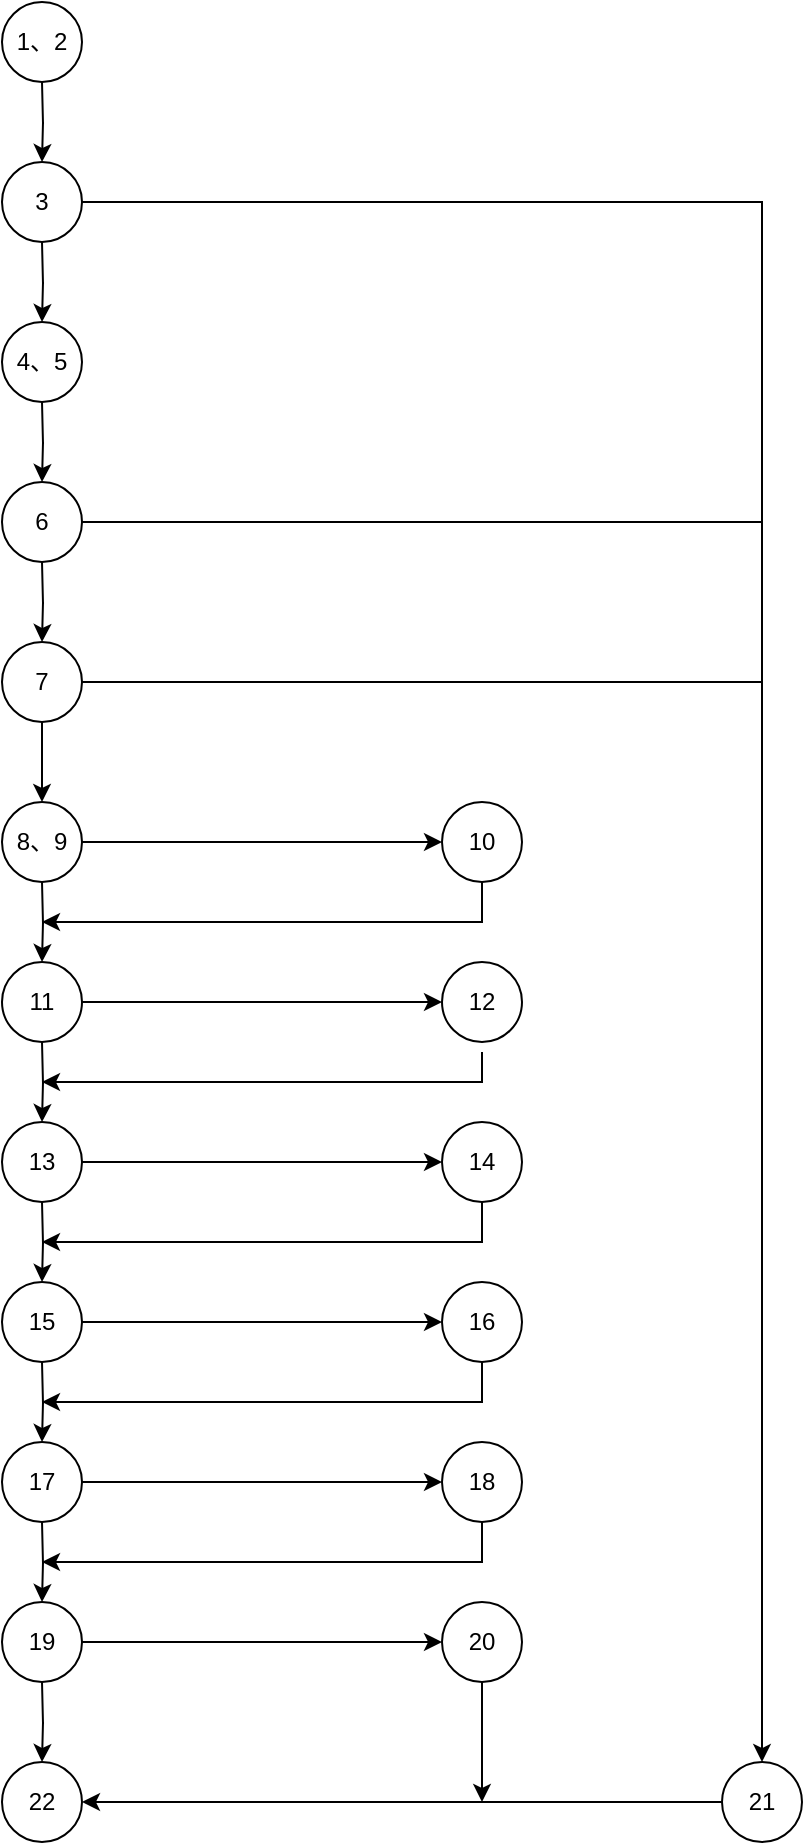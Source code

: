 <mxfile version="24.7.17">
  <diagram id="C5RBs43oDa-KdzZeNtuy" name="Page-1">
    <mxGraphModel dx="1719" dy="968" grid="1" gridSize="10" guides="1" tooltips="1" connect="1" arrows="1" fold="1" page="1" pageScale="1" pageWidth="827" pageHeight="1169" math="0" shadow="0">
      <root>
        <mxCell id="WIyWlLk6GJQsqaUBKTNV-0" />
        <mxCell id="WIyWlLk6GJQsqaUBKTNV-1" parent="WIyWlLk6GJQsqaUBKTNV-0" />
        <mxCell id="VS_VPa83ntXQB8tsFuLt-20" value="" style="edgeStyle=orthogonalEdgeStyle;rounded=0;orthogonalLoop=1;jettySize=auto;html=1;" parent="WIyWlLk6GJQsqaUBKTNV-1" edge="1">
          <mxGeometry relative="1" as="geometry">
            <mxPoint x="200" y="160" as="sourcePoint" />
            <mxPoint x="200" y="200.0" as="targetPoint" />
          </mxGeometry>
        </mxCell>
        <mxCell id="VS_VPa83ntXQB8tsFuLt-21" value="" style="edgeStyle=orthogonalEdgeStyle;rounded=0;orthogonalLoop=1;jettySize=auto;html=1;" parent="WIyWlLk6GJQsqaUBKTNV-1" edge="1">
          <mxGeometry relative="1" as="geometry">
            <mxPoint x="200" y="240.0" as="sourcePoint" />
            <mxPoint x="200" y="280.0" as="targetPoint" />
          </mxGeometry>
        </mxCell>
        <mxCell id="VS_VPa83ntXQB8tsFuLt-22" value="" style="edgeStyle=orthogonalEdgeStyle;rounded=0;orthogonalLoop=1;jettySize=auto;html=1;" parent="WIyWlLk6GJQsqaUBKTNV-1" edge="1">
          <mxGeometry relative="1" as="geometry">
            <mxPoint x="200" y="320.0" as="sourcePoint" />
            <mxPoint x="200" y="360" as="targetPoint" />
          </mxGeometry>
        </mxCell>
        <mxCell id="VS_VPa83ntXQB8tsFuLt-24" value="" style="edgeStyle=orthogonalEdgeStyle;rounded=0;orthogonalLoop=1;jettySize=auto;html=1;" parent="WIyWlLk6GJQsqaUBKTNV-1" edge="1">
          <mxGeometry relative="1" as="geometry">
            <mxPoint x="200" y="400" as="sourcePoint" />
            <mxPoint x="200" y="440" as="targetPoint" />
          </mxGeometry>
        </mxCell>
        <mxCell id="VS_VPa83ntXQB8tsFuLt-27" value="" style="edgeStyle=orthogonalEdgeStyle;rounded=0;orthogonalLoop=1;jettySize=auto;html=1;" parent="WIyWlLk6GJQsqaUBKTNV-1" edge="1">
          <mxGeometry relative="1" as="geometry">
            <mxPoint x="200" y="560" as="sourcePoint" />
            <mxPoint x="200" y="600" as="targetPoint" />
          </mxGeometry>
        </mxCell>
        <mxCell id="VS_VPa83ntXQB8tsFuLt-28" value="" style="edgeStyle=orthogonalEdgeStyle;rounded=0;orthogonalLoop=1;jettySize=auto;html=1;" parent="WIyWlLk6GJQsqaUBKTNV-1" edge="1">
          <mxGeometry relative="1" as="geometry">
            <mxPoint x="200" y="640" as="sourcePoint" />
            <mxPoint x="200" y="680" as="targetPoint" />
          </mxGeometry>
        </mxCell>
        <mxCell id="VS_VPa83ntXQB8tsFuLt-29" value="" style="edgeStyle=orthogonalEdgeStyle;rounded=0;orthogonalLoop=1;jettySize=auto;html=1;" parent="WIyWlLk6GJQsqaUBKTNV-1" edge="1">
          <mxGeometry relative="1" as="geometry">
            <mxPoint x="200" y="720" as="sourcePoint" />
            <mxPoint x="200" y="760" as="targetPoint" />
          </mxGeometry>
        </mxCell>
        <mxCell id="VS_VPa83ntXQB8tsFuLt-30" value="" style="edgeStyle=orthogonalEdgeStyle;rounded=0;orthogonalLoop=1;jettySize=auto;html=1;" parent="WIyWlLk6GJQsqaUBKTNV-1" edge="1">
          <mxGeometry relative="1" as="geometry">
            <mxPoint x="200" y="800" as="sourcePoint" />
            <mxPoint x="200" y="840" as="targetPoint" />
          </mxGeometry>
        </mxCell>
        <mxCell id="VS_VPa83ntXQB8tsFuLt-31" value="" style="edgeStyle=orthogonalEdgeStyle;rounded=0;orthogonalLoop=1;jettySize=auto;html=1;" parent="WIyWlLk6GJQsqaUBKTNV-1" edge="1">
          <mxGeometry relative="1" as="geometry">
            <mxPoint x="200" y="880" as="sourcePoint" />
            <mxPoint x="200" y="920" as="targetPoint" />
          </mxGeometry>
        </mxCell>
        <mxCell id="VS_VPa83ntXQB8tsFuLt-32" value="" style="edgeStyle=orthogonalEdgeStyle;rounded=0;orthogonalLoop=1;jettySize=auto;html=1;" parent="WIyWlLk6GJQsqaUBKTNV-1" edge="1">
          <mxGeometry relative="1" as="geometry">
            <mxPoint x="200" y="960" as="sourcePoint" />
            <mxPoint x="200" y="1000" as="targetPoint" />
          </mxGeometry>
        </mxCell>
        <mxCell id="VS_VPa83ntXQB8tsFuLt-53" value="" style="endArrow=classic;html=1;rounded=0;exitX=0;exitY=0.5;exitDx=0;exitDy=0;" parent="WIyWlLk6GJQsqaUBKTNV-1" source="fPORchOM69agXfgaamyJ-24" target="fPORchOM69agXfgaamyJ-23" edge="1">
          <mxGeometry width="50" height="50" relative="1" as="geometry">
            <mxPoint x="520" y="1020" as="sourcePoint" />
            <mxPoint x="240" y="1020" as="targetPoint" />
          </mxGeometry>
        </mxCell>
        <mxCell id="VS_VPa83ntXQB8tsFuLt-60" value="" style="endArrow=classic;html=1;rounded=0;" parent="WIyWlLk6GJQsqaUBKTNV-1" source="fPORchOM69agXfgaamyJ-9" target="fPORchOM69agXfgaamyJ-10" edge="1">
          <mxGeometry width="50" height="50" relative="1" as="geometry">
            <mxPoint x="252.5" y="540" as="sourcePoint" />
            <mxPoint x="360" y="540" as="targetPoint" />
          </mxGeometry>
        </mxCell>
        <mxCell id="VS_VPa83ntXQB8tsFuLt-62" value="" style="endArrow=classic;html=1;rounded=0;" parent="WIyWlLk6GJQsqaUBKTNV-1" source="fPORchOM69agXfgaamyJ-12" target="fPORchOM69agXfgaamyJ-13" edge="1">
          <mxGeometry width="50" height="50" relative="1" as="geometry">
            <mxPoint x="252.5" y="620" as="sourcePoint" />
            <mxPoint x="360" y="620" as="targetPoint" />
          </mxGeometry>
        </mxCell>
        <mxCell id="VS_VPa83ntXQB8tsFuLt-63" value="" style="endArrow=classic;html=1;rounded=0;" parent="WIyWlLk6GJQsqaUBKTNV-1" source="fPORchOM69agXfgaamyJ-14" target="fPORchOM69agXfgaamyJ-15" edge="1">
          <mxGeometry width="50" height="50" relative="1" as="geometry">
            <mxPoint x="252.5" y="700" as="sourcePoint" />
            <mxPoint x="360" y="700" as="targetPoint" />
          </mxGeometry>
        </mxCell>
        <mxCell id="VS_VPa83ntXQB8tsFuLt-64" value="" style="endArrow=classic;html=1;rounded=0;" parent="WIyWlLk6GJQsqaUBKTNV-1" source="fPORchOM69agXfgaamyJ-16" target="fPORchOM69agXfgaamyJ-17" edge="1">
          <mxGeometry width="50" height="50" relative="1" as="geometry">
            <mxPoint x="252.5" y="780" as="sourcePoint" />
            <mxPoint x="360" y="780" as="targetPoint" />
          </mxGeometry>
        </mxCell>
        <mxCell id="VS_VPa83ntXQB8tsFuLt-65" value="" style="endArrow=classic;html=1;rounded=0;" parent="WIyWlLk6GJQsqaUBKTNV-1" source="fPORchOM69agXfgaamyJ-18" target="fPORchOM69agXfgaamyJ-20" edge="1">
          <mxGeometry width="50" height="50" relative="1" as="geometry">
            <mxPoint x="252.5" y="860" as="sourcePoint" />
            <mxPoint x="360" y="860" as="targetPoint" />
          </mxGeometry>
        </mxCell>
        <mxCell id="VS_VPa83ntXQB8tsFuLt-66" value="" style="endArrow=classic;html=1;rounded=0;" parent="WIyWlLk6GJQsqaUBKTNV-1" source="fPORchOM69agXfgaamyJ-19" target="fPORchOM69agXfgaamyJ-21" edge="1">
          <mxGeometry width="50" height="50" relative="1" as="geometry">
            <mxPoint x="252.5" y="940" as="sourcePoint" />
            <mxPoint x="360" y="940" as="targetPoint" />
          </mxGeometry>
        </mxCell>
        <mxCell id="VS_VPa83ntXQB8tsFuLt-73" value="" style="endArrow=classic;html=1;rounded=0;exitX=0.5;exitY=1;exitDx=0;exitDy=0;" parent="WIyWlLk6GJQsqaUBKTNV-1" source="fPORchOM69agXfgaamyJ-10" edge="1">
          <mxGeometry width="50" height="50" relative="1" as="geometry">
            <mxPoint x="420" y="565" as="sourcePoint" />
            <mxPoint x="200" y="580" as="targetPoint" />
            <Array as="points">
              <mxPoint x="420" y="580" />
            </Array>
          </mxGeometry>
        </mxCell>
        <mxCell id="VS_VPa83ntXQB8tsFuLt-74" value="" style="endArrow=classic;html=1;rounded=0;" parent="WIyWlLk6GJQsqaUBKTNV-1" edge="1">
          <mxGeometry width="50" height="50" relative="1" as="geometry">
            <mxPoint x="420" y="645" as="sourcePoint" />
            <mxPoint x="200" y="660" as="targetPoint" />
            <Array as="points">
              <mxPoint x="420" y="660" />
            </Array>
          </mxGeometry>
        </mxCell>
        <mxCell id="VS_VPa83ntXQB8tsFuLt-75" value="" style="endArrow=classic;html=1;rounded=0;" parent="WIyWlLk6GJQsqaUBKTNV-1" source="fPORchOM69agXfgaamyJ-17" edge="1">
          <mxGeometry width="50" height="50" relative="1" as="geometry">
            <mxPoint x="420" y="805" as="sourcePoint" />
            <mxPoint x="200" y="820" as="targetPoint" />
            <Array as="points">
              <mxPoint x="420" y="820" />
            </Array>
          </mxGeometry>
        </mxCell>
        <mxCell id="VS_VPa83ntXQB8tsFuLt-76" value="" style="endArrow=classic;html=1;rounded=0;" parent="WIyWlLk6GJQsqaUBKTNV-1" source="fPORchOM69agXfgaamyJ-15" edge="1">
          <mxGeometry width="50" height="50" relative="1" as="geometry">
            <mxPoint x="420" y="725" as="sourcePoint" />
            <mxPoint x="200" y="740" as="targetPoint" />
            <Array as="points">
              <mxPoint x="420" y="740" />
            </Array>
          </mxGeometry>
        </mxCell>
        <mxCell id="VS_VPa83ntXQB8tsFuLt-77" value="" style="endArrow=classic;html=1;rounded=0;" parent="WIyWlLk6GJQsqaUBKTNV-1" source="fPORchOM69agXfgaamyJ-20" edge="1">
          <mxGeometry width="50" height="50" relative="1" as="geometry">
            <mxPoint x="420" y="885" as="sourcePoint" />
            <mxPoint x="200" y="900" as="targetPoint" />
            <Array as="points">
              <mxPoint x="420" y="900" />
            </Array>
          </mxGeometry>
        </mxCell>
        <mxCell id="VS_VPa83ntXQB8tsFuLt-78" value="" style="endArrow=classic;html=1;rounded=0;" parent="WIyWlLk6GJQsqaUBKTNV-1" source="fPORchOM69agXfgaamyJ-21" edge="1">
          <mxGeometry width="50" height="50" relative="1" as="geometry">
            <mxPoint x="420" y="970" as="sourcePoint" />
            <mxPoint x="420" y="1020" as="targetPoint" />
          </mxGeometry>
        </mxCell>
        <mxCell id="VS_VPa83ntXQB8tsFuLt-79" value="" style="endArrow=classic;html=1;rounded=0;" parent="WIyWlLk6GJQsqaUBKTNV-1" source="fPORchOM69agXfgaamyJ-3" target="fPORchOM69agXfgaamyJ-24" edge="1">
          <mxGeometry width="50" height="50" relative="1" as="geometry">
            <mxPoint x="252.5" y="220.0" as="sourcePoint" />
            <mxPoint x="560" y="1080" as="targetPoint" />
            <Array as="points">
              <mxPoint x="560" y="220" />
            </Array>
          </mxGeometry>
        </mxCell>
        <mxCell id="VS_VPa83ntXQB8tsFuLt-80" value="" style="endArrow=none;html=1;rounded=0;" parent="WIyWlLk6GJQsqaUBKTNV-1" source="fPORchOM69agXfgaamyJ-5" edge="1">
          <mxGeometry width="50" height="50" relative="1" as="geometry">
            <mxPoint x="252.5" y="380" as="sourcePoint" />
            <mxPoint x="560" y="380" as="targetPoint" />
          </mxGeometry>
        </mxCell>
        <mxCell id="VS_VPa83ntXQB8tsFuLt-81" value="" style="endArrow=none;html=1;rounded=0;" parent="WIyWlLk6GJQsqaUBKTNV-1" source="fPORchOM69agXfgaamyJ-7" edge="1">
          <mxGeometry width="50" height="50" relative="1" as="geometry">
            <mxPoint x="252.5" y="460" as="sourcePoint" />
            <mxPoint x="560" y="460" as="targetPoint" />
          </mxGeometry>
        </mxCell>
        <mxCell id="fPORchOM69agXfgaamyJ-2" value="1、2" style="ellipse;whiteSpace=wrap;html=1;aspect=fixed;" vertex="1" parent="WIyWlLk6GJQsqaUBKTNV-1">
          <mxGeometry x="180" y="120" width="40" height="40" as="geometry" />
        </mxCell>
        <mxCell id="fPORchOM69agXfgaamyJ-3" value="3" style="ellipse;whiteSpace=wrap;html=1;aspect=fixed;" vertex="1" parent="WIyWlLk6GJQsqaUBKTNV-1">
          <mxGeometry x="180" y="200" width="40" height="40" as="geometry" />
        </mxCell>
        <mxCell id="fPORchOM69agXfgaamyJ-4" value="4、5" style="ellipse;whiteSpace=wrap;html=1;aspect=fixed;" vertex="1" parent="WIyWlLk6GJQsqaUBKTNV-1">
          <mxGeometry x="180" y="280" width="40" height="40" as="geometry" />
        </mxCell>
        <mxCell id="fPORchOM69agXfgaamyJ-5" value="6" style="ellipse;whiteSpace=wrap;html=1;aspect=fixed;" vertex="1" parent="WIyWlLk6GJQsqaUBKTNV-1">
          <mxGeometry x="180" y="360" width="40" height="40" as="geometry" />
        </mxCell>
        <mxCell id="fPORchOM69agXfgaamyJ-26" value="" style="edgeStyle=orthogonalEdgeStyle;rounded=0;orthogonalLoop=1;jettySize=auto;html=1;" edge="1" parent="WIyWlLk6GJQsqaUBKTNV-1" source="fPORchOM69agXfgaamyJ-7" target="fPORchOM69agXfgaamyJ-9">
          <mxGeometry relative="1" as="geometry" />
        </mxCell>
        <mxCell id="fPORchOM69agXfgaamyJ-7" value="7" style="ellipse;whiteSpace=wrap;html=1;aspect=fixed;" vertex="1" parent="WIyWlLk6GJQsqaUBKTNV-1">
          <mxGeometry x="180" y="440" width="40" height="40" as="geometry" />
        </mxCell>
        <mxCell id="fPORchOM69agXfgaamyJ-9" value="8、9" style="ellipse;whiteSpace=wrap;html=1;aspect=fixed;" vertex="1" parent="WIyWlLk6GJQsqaUBKTNV-1">
          <mxGeometry x="180" y="520" width="40" height="40" as="geometry" />
        </mxCell>
        <mxCell id="fPORchOM69agXfgaamyJ-10" value="10" style="ellipse;whiteSpace=wrap;html=1;aspect=fixed;" vertex="1" parent="WIyWlLk6GJQsqaUBKTNV-1">
          <mxGeometry x="400" y="520" width="40" height="40" as="geometry" />
        </mxCell>
        <mxCell id="fPORchOM69agXfgaamyJ-12" value="11" style="ellipse;whiteSpace=wrap;html=1;aspect=fixed;" vertex="1" parent="WIyWlLk6GJQsqaUBKTNV-1">
          <mxGeometry x="180" y="600" width="40" height="40" as="geometry" />
        </mxCell>
        <mxCell id="fPORchOM69agXfgaamyJ-13" value="12" style="ellipse;whiteSpace=wrap;html=1;aspect=fixed;" vertex="1" parent="WIyWlLk6GJQsqaUBKTNV-1">
          <mxGeometry x="400" y="600" width="40" height="40" as="geometry" />
        </mxCell>
        <mxCell id="fPORchOM69agXfgaamyJ-14" value="13" style="ellipse;whiteSpace=wrap;html=1;aspect=fixed;" vertex="1" parent="WIyWlLk6GJQsqaUBKTNV-1">
          <mxGeometry x="180" y="680" width="40" height="40" as="geometry" />
        </mxCell>
        <mxCell id="fPORchOM69agXfgaamyJ-15" value="14" style="ellipse;whiteSpace=wrap;html=1;aspect=fixed;" vertex="1" parent="WIyWlLk6GJQsqaUBKTNV-1">
          <mxGeometry x="400" y="680" width="40" height="40" as="geometry" />
        </mxCell>
        <mxCell id="fPORchOM69agXfgaamyJ-16" value="15" style="ellipse;whiteSpace=wrap;html=1;aspect=fixed;" vertex="1" parent="WIyWlLk6GJQsqaUBKTNV-1">
          <mxGeometry x="180" y="760" width="40" height="40" as="geometry" />
        </mxCell>
        <mxCell id="fPORchOM69agXfgaamyJ-17" value="16" style="ellipse;whiteSpace=wrap;html=1;aspect=fixed;" vertex="1" parent="WIyWlLk6GJQsqaUBKTNV-1">
          <mxGeometry x="400" y="760" width="40" height="40" as="geometry" />
        </mxCell>
        <mxCell id="fPORchOM69agXfgaamyJ-18" value="17" style="ellipse;whiteSpace=wrap;html=1;aspect=fixed;" vertex="1" parent="WIyWlLk6GJQsqaUBKTNV-1">
          <mxGeometry x="180" y="840" width="40" height="40" as="geometry" />
        </mxCell>
        <mxCell id="fPORchOM69agXfgaamyJ-19" value="19" style="ellipse;whiteSpace=wrap;html=1;aspect=fixed;" vertex="1" parent="WIyWlLk6GJQsqaUBKTNV-1">
          <mxGeometry x="180" y="920" width="40" height="40" as="geometry" />
        </mxCell>
        <mxCell id="fPORchOM69agXfgaamyJ-20" value="18" style="ellipse;whiteSpace=wrap;html=1;aspect=fixed;" vertex="1" parent="WIyWlLk6GJQsqaUBKTNV-1">
          <mxGeometry x="400" y="840" width="40" height="40" as="geometry" />
        </mxCell>
        <mxCell id="fPORchOM69agXfgaamyJ-21" value="20" style="ellipse;whiteSpace=wrap;html=1;aspect=fixed;" vertex="1" parent="WIyWlLk6GJQsqaUBKTNV-1">
          <mxGeometry x="400" y="920" width="40" height="40" as="geometry" />
        </mxCell>
        <mxCell id="fPORchOM69agXfgaamyJ-23" value="22" style="ellipse;whiteSpace=wrap;html=1;aspect=fixed;" vertex="1" parent="WIyWlLk6GJQsqaUBKTNV-1">
          <mxGeometry x="180" y="1000" width="40" height="40" as="geometry" />
        </mxCell>
        <mxCell id="fPORchOM69agXfgaamyJ-24" value="21" style="ellipse;whiteSpace=wrap;html=1;aspect=fixed;" vertex="1" parent="WIyWlLk6GJQsqaUBKTNV-1">
          <mxGeometry x="540" y="1000" width="40" height="40" as="geometry" />
        </mxCell>
      </root>
    </mxGraphModel>
  </diagram>
</mxfile>

